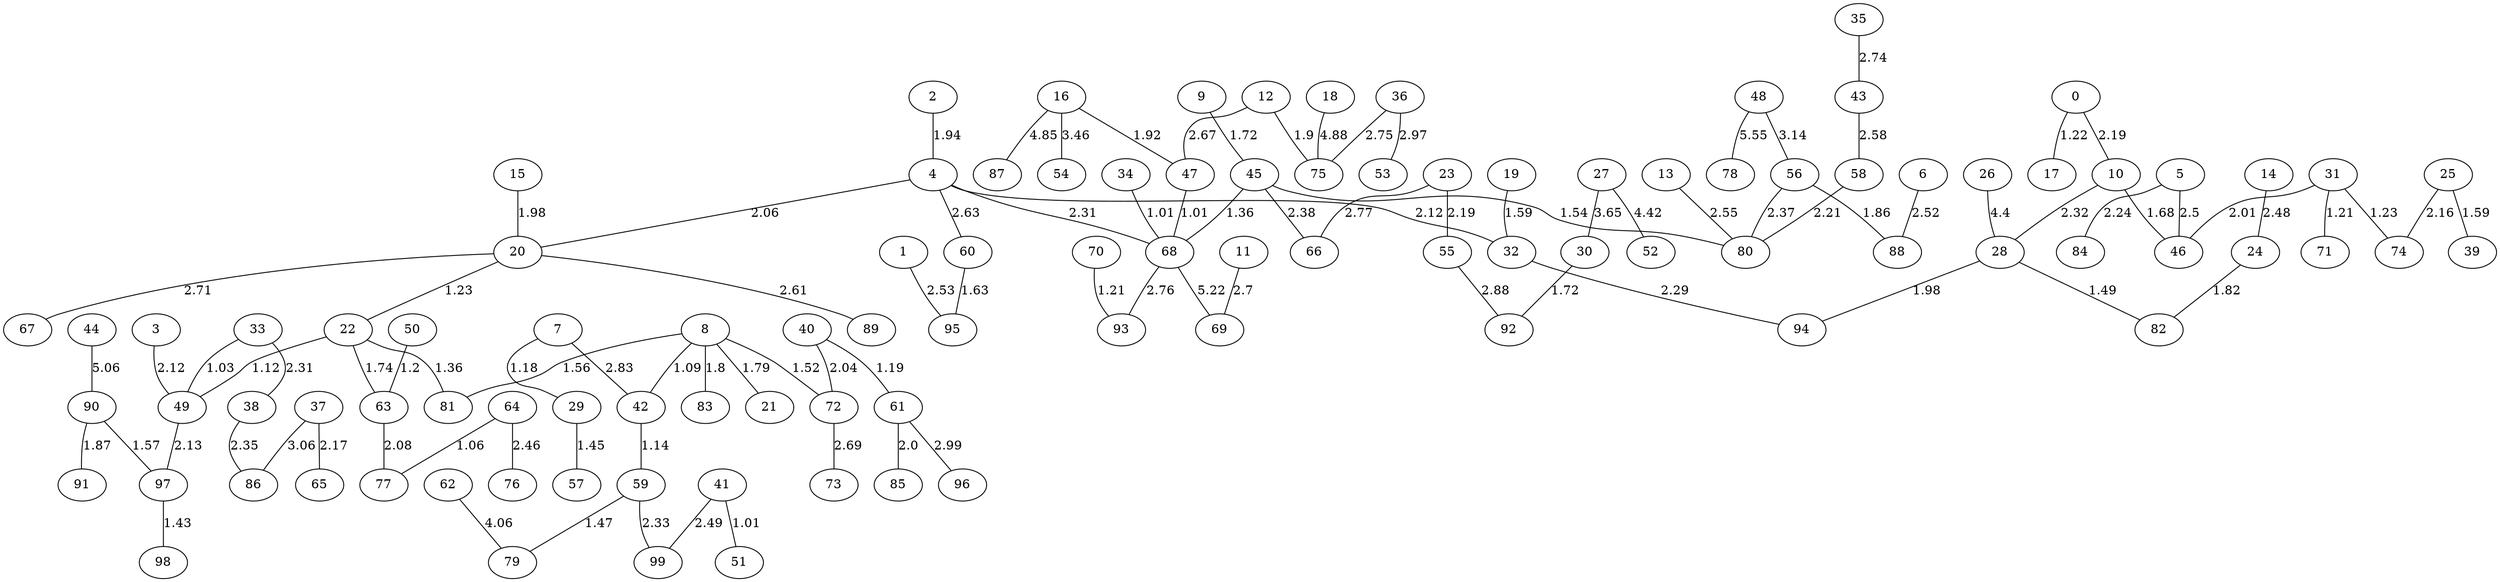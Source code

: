 graph G{
"67";
"38";
"19";
"84";
"64";
"51";
"8";
"65";
"17";
"11";
"10";
"29";
"24";
"59";
"16";
"90";
"58";
"14";
"23";
"76";
"57";
"47";
"60";
"7";
"88";
"35";
"62";
"94";
"27";
"1";
"50";
"93";
"13";
"20";
"87";
"22";
"42";
"89";
"49";
"26";
"92";
"75";
"54";
"37";
"80";
"77";
"15";
"79";
"43";
"82";
"66";
"46";
"33";
"18";
"70";
"74";
"91";
"5";
"85";
"4";
"56";
"44";
"78";
"69";
"48";
"39";
"2";
"81";
"95";
"99";
"25";
"71";
"40";
"12";
"36";
"30";
"0";
"34";
"73";
"63";
"72";
"83";
"86";
"55";
"68";
"28";
"98";
"96";
"52";
"41";
"53";
"32";
"61";
"45";
"21";
"6";
"97";
"3";
"31";
"9";
"47"--"68"[label="1.01"];
"41"--"51"[label="1.01"];
"34"--"68"[label="1.01"];
"33"--"49"[label="1.03"];
"64"--"77"[label="1.06"];
"8"--"42"[label="1.09"];
"22"--"49"[label="1.12"];
"42"--"59"[label="1.14"];
"7"--"29"[label="1.18"];
"40"--"61"[label="1.19"];
"50"--"63"[label="1.2"];
"70"--"93"[label="1.21"];
"31"--"71"[label="1.21"];
"0"--"17"[label="1.22"];
"20"--"22"[label="1.23"];
"31"--"74"[label="1.23"];
"22"--"81"[label="1.36"];
"45"--"68"[label="1.36"];
"97"--"98"[label="1.43"];
"29"--"57"[label="1.45"];
"59"--"79"[label="1.47"];
"28"--"82"[label="1.49"];
"8"--"72"[label="1.52"];
"45"--"80"[label="1.54"];
"8"--"81"[label="1.56"];
"90"--"97"[label="1.57"];
"19"--"32"[label="1.59"];
"25"--"39"[label="1.59"];
"60"--"95"[label="1.63"];
"10"--"46"[label="1.68"];
"9"--"45"[label="1.72"];
"30"--"92"[label="1.72"];
"22"--"63"[label="1.74"];
"8"--"21"[label="1.79"];
"8"--"83"[label="1.8"];
"24"--"82"[label="1.82"];
"56"--"88"[label="1.86"];
"90"--"91"[label="1.87"];
"12"--"75"[label="1.9"];
"16"--"47"[label="1.92"];
"2"--"4"[label="1.94"];
"28"--"94"[label="1.98"];
"15"--"20"[label="1.98"];
"61"--"85"[label="2.0"];
"31"--"46"[label="2.01"];
"40"--"72"[label="2.04"];
"4"--"20"[label="2.06"];
"63"--"77"[label="2.08"];
"4"--"32"[label="2.12"];
"3"--"49"[label="2.12"];
"49"--"97"[label="2.13"];
"25"--"74"[label="2.16"];
"37"--"65"[label="2.17"];
"23"--"55"[label="2.19"];
"0"--"10"[label="2.19"];
"58"--"80"[label="2.21"];
"5"--"84"[label="2.24"];
"32"--"94"[label="2.29"];
"4"--"68"[label="2.31"];
"33"--"38"[label="2.31"];
"10"--"28"[label="2.32"];
"59"--"99"[label="2.33"];
"38"--"86"[label="2.35"];
"56"--"80"[label="2.37"];
"45"--"66"[label="2.38"];
"64"--"76"[label="2.46"];
"14"--"24"[label="2.48"];
"41"--"99"[label="2.49"];
"5"--"46"[label="2.5"];
"6"--"88"[label="2.52"];
"1"--"95"[label="2.53"];
"13"--"80"[label="2.55"];
"43"--"58"[label="2.58"];
"20"--"89"[label="2.61"];
"4"--"60"[label="2.63"];
"12"--"47"[label="2.67"];
"72"--"73"[label="2.69"];
"11"--"69"[label="2.7"];
"20"--"67"[label="2.71"];
"35"--"43"[label="2.74"];
"36"--"75"[label="2.75"];
"68"--"93"[label="2.76"];
"23"--"66"[label="2.77"];
"7"--"42"[label="2.83"];
"55"--"92"[label="2.88"];
"36"--"53"[label="2.97"];
"61"--"96"[label="2.99"];
"37"--"86"[label="3.06"];
"48"--"56"[label="3.14"];
"16"--"54"[label="3.46"];
"27"--"30"[label="3.65"];
"62"--"79"[label="4.06"];
"26"--"28"[label="4.4"];
"27"--"52"[label="4.42"];
"16"--"87"[label="4.85"];
"18"--"75"[label="4.88"];
"44"--"90"[label="5.06"];
"68"--"69"[label="5.22"];
"48"--"78"[label="5.55"];
}
